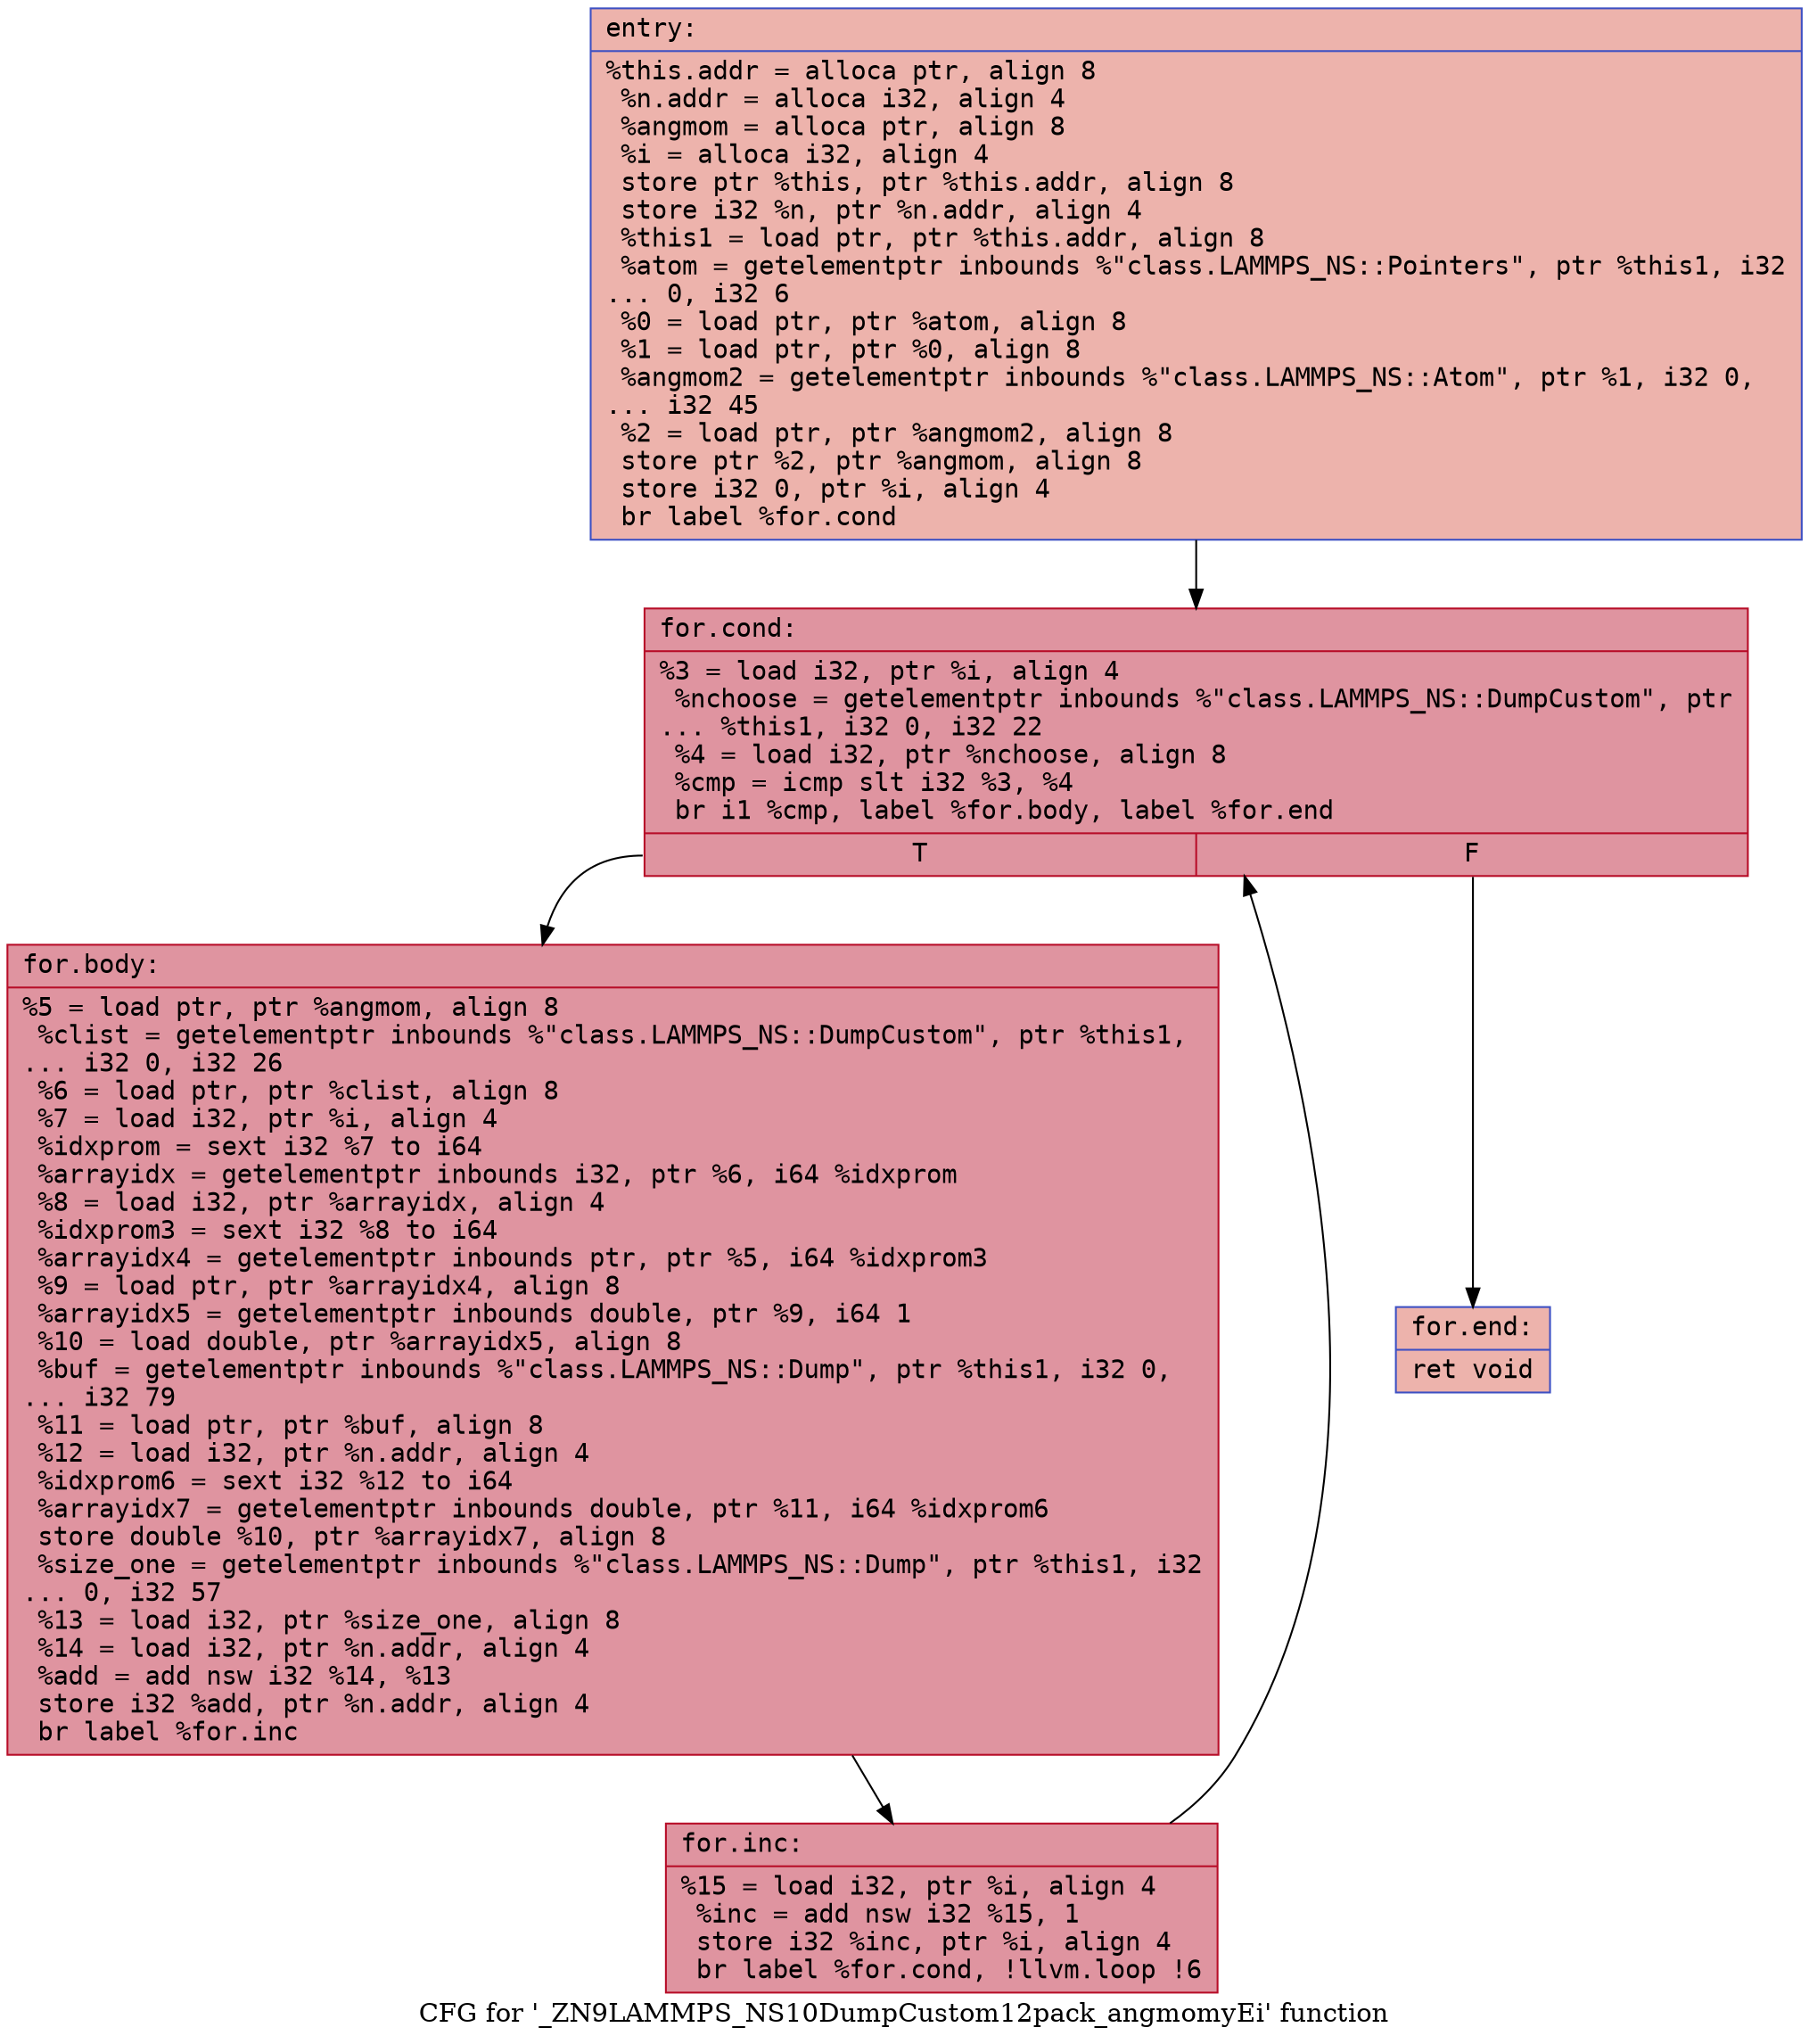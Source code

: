 digraph "CFG for '_ZN9LAMMPS_NS10DumpCustom12pack_angmomyEi' function" {
	label="CFG for '_ZN9LAMMPS_NS10DumpCustom12pack_angmomyEi' function";

	Node0x55d03a8ecc50 [shape=record,color="#3d50c3ff", style=filled, fillcolor="#d6524470" fontname="Courier",label="{entry:\l|  %this.addr = alloca ptr, align 8\l  %n.addr = alloca i32, align 4\l  %angmom = alloca ptr, align 8\l  %i = alloca i32, align 4\l  store ptr %this, ptr %this.addr, align 8\l  store i32 %n, ptr %n.addr, align 4\l  %this1 = load ptr, ptr %this.addr, align 8\l  %atom = getelementptr inbounds %\"class.LAMMPS_NS::Pointers\", ptr %this1, i32\l... 0, i32 6\l  %0 = load ptr, ptr %atom, align 8\l  %1 = load ptr, ptr %0, align 8\l  %angmom2 = getelementptr inbounds %\"class.LAMMPS_NS::Atom\", ptr %1, i32 0,\l... i32 45\l  %2 = load ptr, ptr %angmom2, align 8\l  store ptr %2, ptr %angmom, align 8\l  store i32 0, ptr %i, align 4\l  br label %for.cond\l}"];
	Node0x55d03a8ecc50 -> Node0x55d03a8ed4f0[tooltip="entry -> for.cond\nProbability 100.00%" ];
	Node0x55d03a8ed4f0 [shape=record,color="#b70d28ff", style=filled, fillcolor="#b70d2870" fontname="Courier",label="{for.cond:\l|  %3 = load i32, ptr %i, align 4\l  %nchoose = getelementptr inbounds %\"class.LAMMPS_NS::DumpCustom\", ptr\l... %this1, i32 0, i32 22\l  %4 = load i32, ptr %nchoose, align 8\l  %cmp = icmp slt i32 %3, %4\l  br i1 %cmp, label %for.body, label %for.end\l|{<s0>T|<s1>F}}"];
	Node0x55d03a8ed4f0:s0 -> Node0x55d03a8ecb30[tooltip="for.cond -> for.body\nProbability 96.88%" ];
	Node0x55d03a8ed4f0:s1 -> Node0x55d03a8ecbb0[tooltip="for.cond -> for.end\nProbability 3.12%" ];
	Node0x55d03a8ecb30 [shape=record,color="#b70d28ff", style=filled, fillcolor="#b70d2870" fontname="Courier",label="{for.body:\l|  %5 = load ptr, ptr %angmom, align 8\l  %clist = getelementptr inbounds %\"class.LAMMPS_NS::DumpCustom\", ptr %this1,\l... i32 0, i32 26\l  %6 = load ptr, ptr %clist, align 8\l  %7 = load i32, ptr %i, align 4\l  %idxprom = sext i32 %7 to i64\l  %arrayidx = getelementptr inbounds i32, ptr %6, i64 %idxprom\l  %8 = load i32, ptr %arrayidx, align 4\l  %idxprom3 = sext i32 %8 to i64\l  %arrayidx4 = getelementptr inbounds ptr, ptr %5, i64 %idxprom3\l  %9 = load ptr, ptr %arrayidx4, align 8\l  %arrayidx5 = getelementptr inbounds double, ptr %9, i64 1\l  %10 = load double, ptr %arrayidx5, align 8\l  %buf = getelementptr inbounds %\"class.LAMMPS_NS::Dump\", ptr %this1, i32 0,\l... i32 79\l  %11 = load ptr, ptr %buf, align 8\l  %12 = load i32, ptr %n.addr, align 4\l  %idxprom6 = sext i32 %12 to i64\l  %arrayidx7 = getelementptr inbounds double, ptr %11, i64 %idxprom6\l  store double %10, ptr %arrayidx7, align 8\l  %size_one = getelementptr inbounds %\"class.LAMMPS_NS::Dump\", ptr %this1, i32\l... 0, i32 57\l  %13 = load i32, ptr %size_one, align 8\l  %14 = load i32, ptr %n.addr, align 4\l  %add = add nsw i32 %14, %13\l  store i32 %add, ptr %n.addr, align 4\l  br label %for.inc\l}"];
	Node0x55d03a8ecb30 -> Node0x55d03a8eeb20[tooltip="for.body -> for.inc\nProbability 100.00%" ];
	Node0x55d03a8eeb20 [shape=record,color="#b70d28ff", style=filled, fillcolor="#b70d2870" fontname="Courier",label="{for.inc:\l|  %15 = load i32, ptr %i, align 4\l  %inc = add nsw i32 %15, 1\l  store i32 %inc, ptr %i, align 4\l  br label %for.cond, !llvm.loop !6\l}"];
	Node0x55d03a8eeb20 -> Node0x55d03a8ed4f0[tooltip="for.inc -> for.cond\nProbability 100.00%" ];
	Node0x55d03a8ecbb0 [shape=record,color="#3d50c3ff", style=filled, fillcolor="#d6524470" fontname="Courier",label="{for.end:\l|  ret void\l}"];
}
